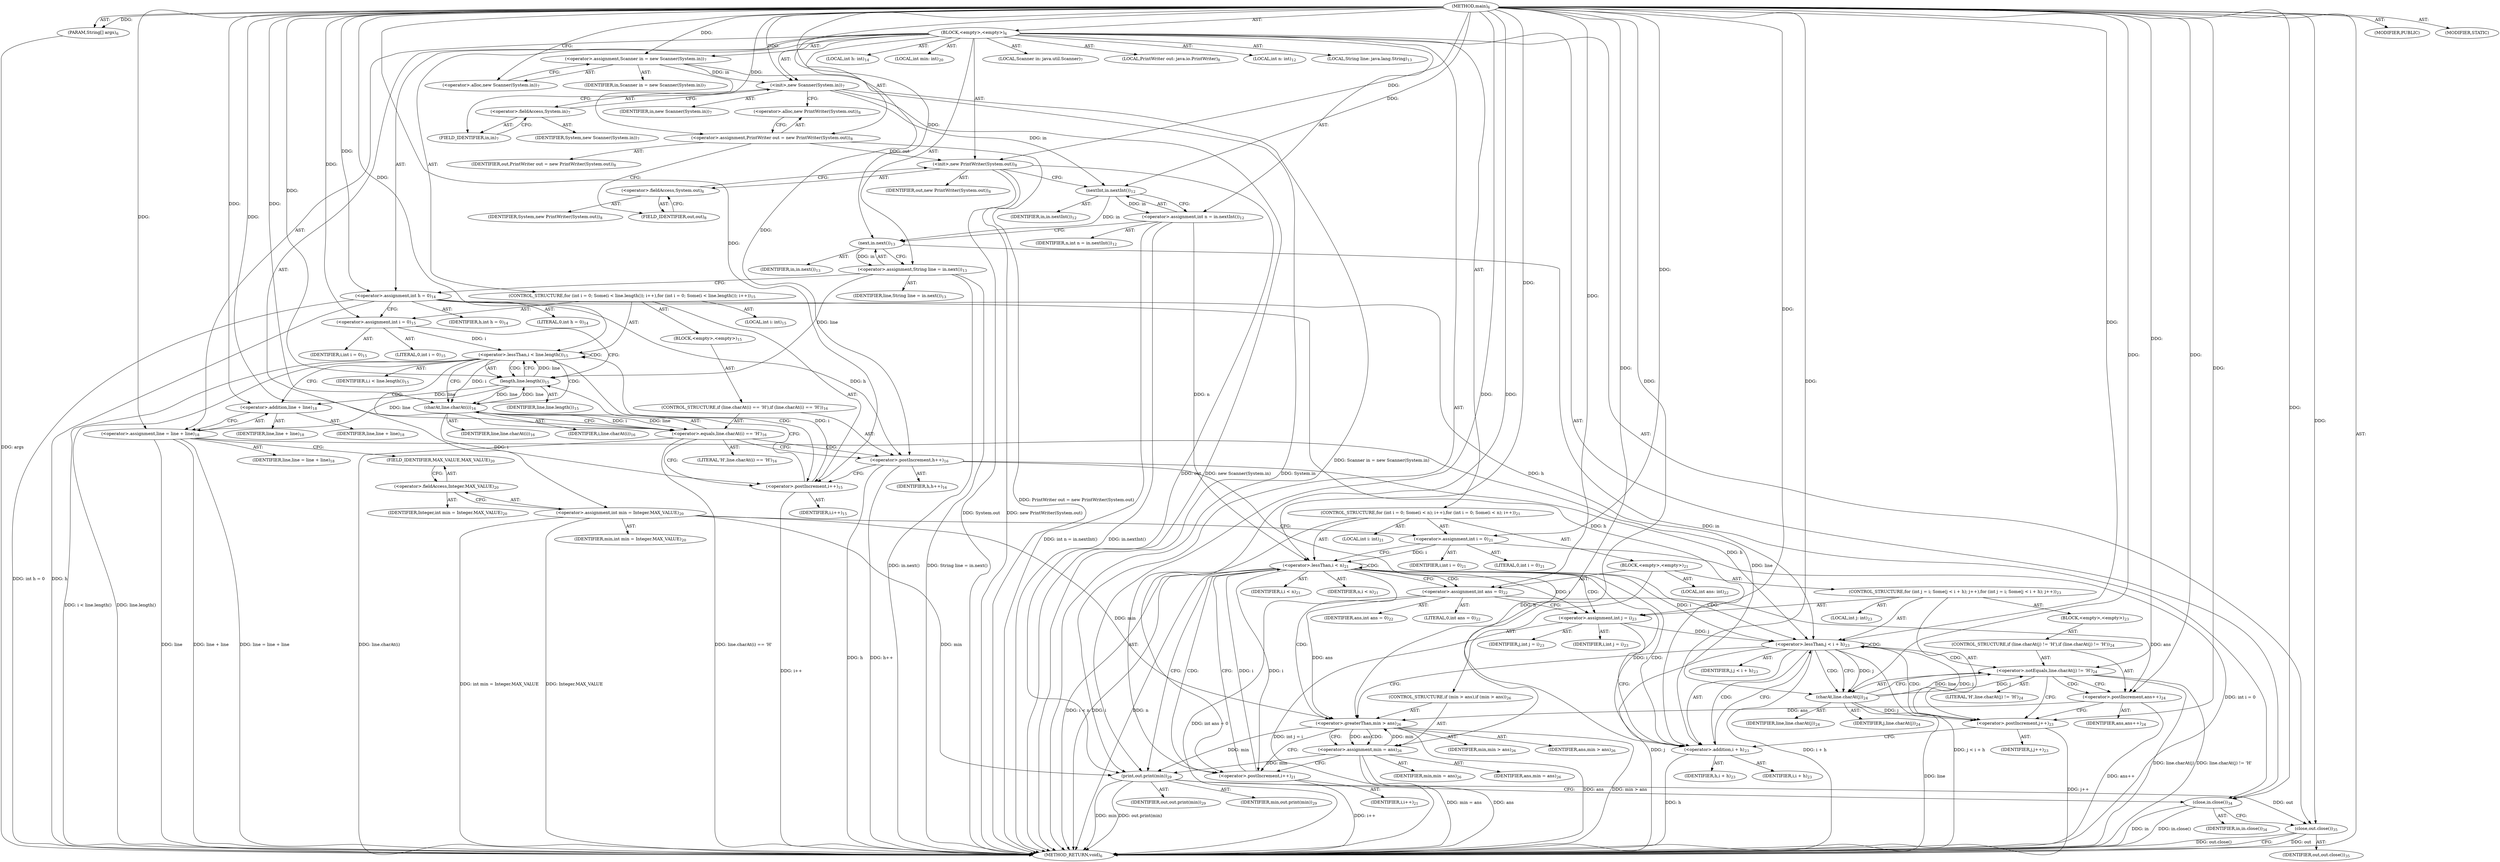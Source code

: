 digraph "main" {  
"21" [label = <(METHOD,main)<SUB>6</SUB>> ]
"22" [label = <(PARAM,String[] args)<SUB>6</SUB>> ]
"23" [label = <(BLOCK,&lt;empty&gt;,&lt;empty&gt;)<SUB>6</SUB>> ]
"4" [label = <(LOCAL,Scanner in: java.util.Scanner)<SUB>7</SUB>> ]
"24" [label = <(&lt;operator&gt;.assignment,Scanner in = new Scanner(System.in))<SUB>7</SUB>> ]
"25" [label = <(IDENTIFIER,in,Scanner in = new Scanner(System.in))<SUB>7</SUB>> ]
"26" [label = <(&lt;operator&gt;.alloc,new Scanner(System.in))<SUB>7</SUB>> ]
"27" [label = <(&lt;init&gt;,new Scanner(System.in))<SUB>7</SUB>> ]
"3" [label = <(IDENTIFIER,in,new Scanner(System.in))<SUB>7</SUB>> ]
"28" [label = <(&lt;operator&gt;.fieldAccess,System.in)<SUB>7</SUB>> ]
"29" [label = <(IDENTIFIER,System,new Scanner(System.in))<SUB>7</SUB>> ]
"30" [label = <(FIELD_IDENTIFIER,in,in)<SUB>7</SUB>> ]
"6" [label = <(LOCAL,PrintWriter out: java.io.PrintWriter)<SUB>8</SUB>> ]
"31" [label = <(&lt;operator&gt;.assignment,PrintWriter out = new PrintWriter(System.out))<SUB>8</SUB>> ]
"32" [label = <(IDENTIFIER,out,PrintWriter out = new PrintWriter(System.out))<SUB>8</SUB>> ]
"33" [label = <(&lt;operator&gt;.alloc,new PrintWriter(System.out))<SUB>8</SUB>> ]
"34" [label = <(&lt;init&gt;,new PrintWriter(System.out))<SUB>8</SUB>> ]
"5" [label = <(IDENTIFIER,out,new PrintWriter(System.out))<SUB>8</SUB>> ]
"35" [label = <(&lt;operator&gt;.fieldAccess,System.out)<SUB>8</SUB>> ]
"36" [label = <(IDENTIFIER,System,new PrintWriter(System.out))<SUB>8</SUB>> ]
"37" [label = <(FIELD_IDENTIFIER,out,out)<SUB>8</SUB>> ]
"38" [label = <(LOCAL,int n: int)<SUB>12</SUB>> ]
"39" [label = <(&lt;operator&gt;.assignment,int n = in.nextInt())<SUB>12</SUB>> ]
"40" [label = <(IDENTIFIER,n,int n = in.nextInt())<SUB>12</SUB>> ]
"41" [label = <(nextInt,in.nextInt())<SUB>12</SUB>> ]
"42" [label = <(IDENTIFIER,in,in.nextInt())<SUB>12</SUB>> ]
"43" [label = <(LOCAL,String line: java.lang.String)<SUB>13</SUB>> ]
"44" [label = <(&lt;operator&gt;.assignment,String line = in.next())<SUB>13</SUB>> ]
"45" [label = <(IDENTIFIER,line,String line = in.next())<SUB>13</SUB>> ]
"46" [label = <(next,in.next())<SUB>13</SUB>> ]
"47" [label = <(IDENTIFIER,in,in.next())<SUB>13</SUB>> ]
"48" [label = <(LOCAL,int h: int)<SUB>14</SUB>> ]
"49" [label = <(&lt;operator&gt;.assignment,int h = 0)<SUB>14</SUB>> ]
"50" [label = <(IDENTIFIER,h,int h = 0)<SUB>14</SUB>> ]
"51" [label = <(LITERAL,0,int h = 0)<SUB>14</SUB>> ]
"52" [label = <(CONTROL_STRUCTURE,for (int i = 0; Some(i &lt; line.length()); i++),for (int i = 0; Some(i &lt; line.length()); i++))<SUB>15</SUB>> ]
"53" [label = <(LOCAL,int i: int)<SUB>15</SUB>> ]
"54" [label = <(&lt;operator&gt;.assignment,int i = 0)<SUB>15</SUB>> ]
"55" [label = <(IDENTIFIER,i,int i = 0)<SUB>15</SUB>> ]
"56" [label = <(LITERAL,0,int i = 0)<SUB>15</SUB>> ]
"57" [label = <(&lt;operator&gt;.lessThan,i &lt; line.length())<SUB>15</SUB>> ]
"58" [label = <(IDENTIFIER,i,i &lt; line.length())<SUB>15</SUB>> ]
"59" [label = <(length,line.length())<SUB>15</SUB>> ]
"60" [label = <(IDENTIFIER,line,line.length())<SUB>15</SUB>> ]
"61" [label = <(&lt;operator&gt;.postIncrement,i++)<SUB>15</SUB>> ]
"62" [label = <(IDENTIFIER,i,i++)<SUB>15</SUB>> ]
"63" [label = <(BLOCK,&lt;empty&gt;,&lt;empty&gt;)<SUB>15</SUB>> ]
"64" [label = <(CONTROL_STRUCTURE,if (line.charAt(i) == 'H'),if (line.charAt(i) == 'H'))<SUB>16</SUB>> ]
"65" [label = <(&lt;operator&gt;.equals,line.charAt(i) == 'H')<SUB>16</SUB>> ]
"66" [label = <(charAt,line.charAt(i))<SUB>16</SUB>> ]
"67" [label = <(IDENTIFIER,line,line.charAt(i))<SUB>16</SUB>> ]
"68" [label = <(IDENTIFIER,i,line.charAt(i))<SUB>16</SUB>> ]
"69" [label = <(LITERAL,'H',line.charAt(i) == 'H')<SUB>16</SUB>> ]
"70" [label = <(&lt;operator&gt;.postIncrement,h++)<SUB>16</SUB>> ]
"71" [label = <(IDENTIFIER,h,h++)<SUB>16</SUB>> ]
"72" [label = <(&lt;operator&gt;.assignment,line = line + line)<SUB>18</SUB>> ]
"73" [label = <(IDENTIFIER,line,line = line + line)<SUB>18</SUB>> ]
"74" [label = <(&lt;operator&gt;.addition,line + line)<SUB>18</SUB>> ]
"75" [label = <(IDENTIFIER,line,line + line)<SUB>18</SUB>> ]
"76" [label = <(IDENTIFIER,line,line + line)<SUB>18</SUB>> ]
"77" [label = <(LOCAL,int min: int)<SUB>20</SUB>> ]
"78" [label = <(&lt;operator&gt;.assignment,int min = Integer.MAX_VALUE)<SUB>20</SUB>> ]
"79" [label = <(IDENTIFIER,min,int min = Integer.MAX_VALUE)<SUB>20</SUB>> ]
"80" [label = <(&lt;operator&gt;.fieldAccess,Integer.MAX_VALUE)<SUB>20</SUB>> ]
"81" [label = <(IDENTIFIER,Integer,int min = Integer.MAX_VALUE)<SUB>20</SUB>> ]
"82" [label = <(FIELD_IDENTIFIER,MAX_VALUE,MAX_VALUE)<SUB>20</SUB>> ]
"83" [label = <(CONTROL_STRUCTURE,for (int i = 0; Some(i &lt; n); i++),for (int i = 0; Some(i &lt; n); i++))<SUB>21</SUB>> ]
"84" [label = <(LOCAL,int i: int)<SUB>21</SUB>> ]
"85" [label = <(&lt;operator&gt;.assignment,int i = 0)<SUB>21</SUB>> ]
"86" [label = <(IDENTIFIER,i,int i = 0)<SUB>21</SUB>> ]
"87" [label = <(LITERAL,0,int i = 0)<SUB>21</SUB>> ]
"88" [label = <(&lt;operator&gt;.lessThan,i &lt; n)<SUB>21</SUB>> ]
"89" [label = <(IDENTIFIER,i,i &lt; n)<SUB>21</SUB>> ]
"90" [label = <(IDENTIFIER,n,i &lt; n)<SUB>21</SUB>> ]
"91" [label = <(&lt;operator&gt;.postIncrement,i++)<SUB>21</SUB>> ]
"92" [label = <(IDENTIFIER,i,i++)<SUB>21</SUB>> ]
"93" [label = <(BLOCK,&lt;empty&gt;,&lt;empty&gt;)<SUB>21</SUB>> ]
"94" [label = <(LOCAL,int ans: int)<SUB>22</SUB>> ]
"95" [label = <(&lt;operator&gt;.assignment,int ans = 0)<SUB>22</SUB>> ]
"96" [label = <(IDENTIFIER,ans,int ans = 0)<SUB>22</SUB>> ]
"97" [label = <(LITERAL,0,int ans = 0)<SUB>22</SUB>> ]
"98" [label = <(CONTROL_STRUCTURE,for (int j = i; Some(j &lt; i + h); j++),for (int j = i; Some(j &lt; i + h); j++))<SUB>23</SUB>> ]
"99" [label = <(LOCAL,int j: int)<SUB>23</SUB>> ]
"100" [label = <(&lt;operator&gt;.assignment,int j = i)<SUB>23</SUB>> ]
"101" [label = <(IDENTIFIER,j,int j = i)<SUB>23</SUB>> ]
"102" [label = <(IDENTIFIER,i,int j = i)<SUB>23</SUB>> ]
"103" [label = <(&lt;operator&gt;.lessThan,j &lt; i + h)<SUB>23</SUB>> ]
"104" [label = <(IDENTIFIER,j,j &lt; i + h)<SUB>23</SUB>> ]
"105" [label = <(&lt;operator&gt;.addition,i + h)<SUB>23</SUB>> ]
"106" [label = <(IDENTIFIER,i,i + h)<SUB>23</SUB>> ]
"107" [label = <(IDENTIFIER,h,i + h)<SUB>23</SUB>> ]
"108" [label = <(&lt;operator&gt;.postIncrement,j++)<SUB>23</SUB>> ]
"109" [label = <(IDENTIFIER,j,j++)<SUB>23</SUB>> ]
"110" [label = <(BLOCK,&lt;empty&gt;,&lt;empty&gt;)<SUB>23</SUB>> ]
"111" [label = <(CONTROL_STRUCTURE,if (line.charAt(j) != 'H'),if (line.charAt(j) != 'H'))<SUB>24</SUB>> ]
"112" [label = <(&lt;operator&gt;.notEquals,line.charAt(j) != 'H')<SUB>24</SUB>> ]
"113" [label = <(charAt,line.charAt(j))<SUB>24</SUB>> ]
"114" [label = <(IDENTIFIER,line,line.charAt(j))<SUB>24</SUB>> ]
"115" [label = <(IDENTIFIER,j,line.charAt(j))<SUB>24</SUB>> ]
"116" [label = <(LITERAL,'H',line.charAt(j) != 'H')<SUB>24</SUB>> ]
"117" [label = <(&lt;operator&gt;.postIncrement,ans++)<SUB>24</SUB>> ]
"118" [label = <(IDENTIFIER,ans,ans++)<SUB>24</SUB>> ]
"119" [label = <(CONTROL_STRUCTURE,if (min &gt; ans),if (min &gt; ans))<SUB>26</SUB>> ]
"120" [label = <(&lt;operator&gt;.greaterThan,min &gt; ans)<SUB>26</SUB>> ]
"121" [label = <(IDENTIFIER,min,min &gt; ans)<SUB>26</SUB>> ]
"122" [label = <(IDENTIFIER,ans,min &gt; ans)<SUB>26</SUB>> ]
"123" [label = <(&lt;operator&gt;.assignment,min = ans)<SUB>26</SUB>> ]
"124" [label = <(IDENTIFIER,min,min = ans)<SUB>26</SUB>> ]
"125" [label = <(IDENTIFIER,ans,min = ans)<SUB>26</SUB>> ]
"126" [label = <(print,out.print(min))<SUB>29</SUB>> ]
"127" [label = <(IDENTIFIER,out,out.print(min))<SUB>29</SUB>> ]
"128" [label = <(IDENTIFIER,min,out.print(min))<SUB>29</SUB>> ]
"129" [label = <(close,in.close())<SUB>34</SUB>> ]
"130" [label = <(IDENTIFIER,in,in.close())<SUB>34</SUB>> ]
"131" [label = <(close,out.close())<SUB>35</SUB>> ]
"132" [label = <(IDENTIFIER,out,out.close())<SUB>35</SUB>> ]
"133" [label = <(MODIFIER,PUBLIC)> ]
"134" [label = <(MODIFIER,STATIC)> ]
"135" [label = <(METHOD_RETURN,void)<SUB>6</SUB>> ]
  "21" -> "22"  [ label = "AST: "] 
  "21" -> "23"  [ label = "AST: "] 
  "21" -> "133"  [ label = "AST: "] 
  "21" -> "134"  [ label = "AST: "] 
  "21" -> "135"  [ label = "AST: "] 
  "23" -> "4"  [ label = "AST: "] 
  "23" -> "24"  [ label = "AST: "] 
  "23" -> "27"  [ label = "AST: "] 
  "23" -> "6"  [ label = "AST: "] 
  "23" -> "31"  [ label = "AST: "] 
  "23" -> "34"  [ label = "AST: "] 
  "23" -> "38"  [ label = "AST: "] 
  "23" -> "39"  [ label = "AST: "] 
  "23" -> "43"  [ label = "AST: "] 
  "23" -> "44"  [ label = "AST: "] 
  "23" -> "48"  [ label = "AST: "] 
  "23" -> "49"  [ label = "AST: "] 
  "23" -> "52"  [ label = "AST: "] 
  "23" -> "72"  [ label = "AST: "] 
  "23" -> "77"  [ label = "AST: "] 
  "23" -> "78"  [ label = "AST: "] 
  "23" -> "83"  [ label = "AST: "] 
  "23" -> "126"  [ label = "AST: "] 
  "23" -> "129"  [ label = "AST: "] 
  "23" -> "131"  [ label = "AST: "] 
  "24" -> "25"  [ label = "AST: "] 
  "24" -> "26"  [ label = "AST: "] 
  "27" -> "3"  [ label = "AST: "] 
  "27" -> "28"  [ label = "AST: "] 
  "28" -> "29"  [ label = "AST: "] 
  "28" -> "30"  [ label = "AST: "] 
  "31" -> "32"  [ label = "AST: "] 
  "31" -> "33"  [ label = "AST: "] 
  "34" -> "5"  [ label = "AST: "] 
  "34" -> "35"  [ label = "AST: "] 
  "35" -> "36"  [ label = "AST: "] 
  "35" -> "37"  [ label = "AST: "] 
  "39" -> "40"  [ label = "AST: "] 
  "39" -> "41"  [ label = "AST: "] 
  "41" -> "42"  [ label = "AST: "] 
  "44" -> "45"  [ label = "AST: "] 
  "44" -> "46"  [ label = "AST: "] 
  "46" -> "47"  [ label = "AST: "] 
  "49" -> "50"  [ label = "AST: "] 
  "49" -> "51"  [ label = "AST: "] 
  "52" -> "53"  [ label = "AST: "] 
  "52" -> "54"  [ label = "AST: "] 
  "52" -> "57"  [ label = "AST: "] 
  "52" -> "61"  [ label = "AST: "] 
  "52" -> "63"  [ label = "AST: "] 
  "54" -> "55"  [ label = "AST: "] 
  "54" -> "56"  [ label = "AST: "] 
  "57" -> "58"  [ label = "AST: "] 
  "57" -> "59"  [ label = "AST: "] 
  "59" -> "60"  [ label = "AST: "] 
  "61" -> "62"  [ label = "AST: "] 
  "63" -> "64"  [ label = "AST: "] 
  "64" -> "65"  [ label = "AST: "] 
  "64" -> "70"  [ label = "AST: "] 
  "65" -> "66"  [ label = "AST: "] 
  "65" -> "69"  [ label = "AST: "] 
  "66" -> "67"  [ label = "AST: "] 
  "66" -> "68"  [ label = "AST: "] 
  "70" -> "71"  [ label = "AST: "] 
  "72" -> "73"  [ label = "AST: "] 
  "72" -> "74"  [ label = "AST: "] 
  "74" -> "75"  [ label = "AST: "] 
  "74" -> "76"  [ label = "AST: "] 
  "78" -> "79"  [ label = "AST: "] 
  "78" -> "80"  [ label = "AST: "] 
  "80" -> "81"  [ label = "AST: "] 
  "80" -> "82"  [ label = "AST: "] 
  "83" -> "84"  [ label = "AST: "] 
  "83" -> "85"  [ label = "AST: "] 
  "83" -> "88"  [ label = "AST: "] 
  "83" -> "91"  [ label = "AST: "] 
  "83" -> "93"  [ label = "AST: "] 
  "85" -> "86"  [ label = "AST: "] 
  "85" -> "87"  [ label = "AST: "] 
  "88" -> "89"  [ label = "AST: "] 
  "88" -> "90"  [ label = "AST: "] 
  "91" -> "92"  [ label = "AST: "] 
  "93" -> "94"  [ label = "AST: "] 
  "93" -> "95"  [ label = "AST: "] 
  "93" -> "98"  [ label = "AST: "] 
  "93" -> "119"  [ label = "AST: "] 
  "95" -> "96"  [ label = "AST: "] 
  "95" -> "97"  [ label = "AST: "] 
  "98" -> "99"  [ label = "AST: "] 
  "98" -> "100"  [ label = "AST: "] 
  "98" -> "103"  [ label = "AST: "] 
  "98" -> "108"  [ label = "AST: "] 
  "98" -> "110"  [ label = "AST: "] 
  "100" -> "101"  [ label = "AST: "] 
  "100" -> "102"  [ label = "AST: "] 
  "103" -> "104"  [ label = "AST: "] 
  "103" -> "105"  [ label = "AST: "] 
  "105" -> "106"  [ label = "AST: "] 
  "105" -> "107"  [ label = "AST: "] 
  "108" -> "109"  [ label = "AST: "] 
  "110" -> "111"  [ label = "AST: "] 
  "111" -> "112"  [ label = "AST: "] 
  "111" -> "117"  [ label = "AST: "] 
  "112" -> "113"  [ label = "AST: "] 
  "112" -> "116"  [ label = "AST: "] 
  "113" -> "114"  [ label = "AST: "] 
  "113" -> "115"  [ label = "AST: "] 
  "117" -> "118"  [ label = "AST: "] 
  "119" -> "120"  [ label = "AST: "] 
  "119" -> "123"  [ label = "AST: "] 
  "120" -> "121"  [ label = "AST: "] 
  "120" -> "122"  [ label = "AST: "] 
  "123" -> "124"  [ label = "AST: "] 
  "123" -> "125"  [ label = "AST: "] 
  "126" -> "127"  [ label = "AST: "] 
  "126" -> "128"  [ label = "AST: "] 
  "129" -> "130"  [ label = "AST: "] 
  "131" -> "132"  [ label = "AST: "] 
  "24" -> "30"  [ label = "CFG: "] 
  "27" -> "33"  [ label = "CFG: "] 
  "31" -> "37"  [ label = "CFG: "] 
  "34" -> "41"  [ label = "CFG: "] 
  "39" -> "46"  [ label = "CFG: "] 
  "44" -> "49"  [ label = "CFG: "] 
  "49" -> "54"  [ label = "CFG: "] 
  "72" -> "82"  [ label = "CFG: "] 
  "78" -> "85"  [ label = "CFG: "] 
  "126" -> "129"  [ label = "CFG: "] 
  "129" -> "131"  [ label = "CFG: "] 
  "131" -> "135"  [ label = "CFG: "] 
  "26" -> "24"  [ label = "CFG: "] 
  "28" -> "27"  [ label = "CFG: "] 
  "33" -> "31"  [ label = "CFG: "] 
  "35" -> "34"  [ label = "CFG: "] 
  "41" -> "39"  [ label = "CFG: "] 
  "46" -> "44"  [ label = "CFG: "] 
  "54" -> "59"  [ label = "CFG: "] 
  "57" -> "66"  [ label = "CFG: "] 
  "57" -> "74"  [ label = "CFG: "] 
  "61" -> "59"  [ label = "CFG: "] 
  "74" -> "72"  [ label = "CFG: "] 
  "80" -> "78"  [ label = "CFG: "] 
  "85" -> "88"  [ label = "CFG: "] 
  "88" -> "95"  [ label = "CFG: "] 
  "88" -> "126"  [ label = "CFG: "] 
  "91" -> "88"  [ label = "CFG: "] 
  "30" -> "28"  [ label = "CFG: "] 
  "37" -> "35"  [ label = "CFG: "] 
  "59" -> "57"  [ label = "CFG: "] 
  "82" -> "80"  [ label = "CFG: "] 
  "95" -> "100"  [ label = "CFG: "] 
  "65" -> "70"  [ label = "CFG: "] 
  "65" -> "61"  [ label = "CFG: "] 
  "70" -> "61"  [ label = "CFG: "] 
  "100" -> "105"  [ label = "CFG: "] 
  "103" -> "113"  [ label = "CFG: "] 
  "103" -> "120"  [ label = "CFG: "] 
  "108" -> "105"  [ label = "CFG: "] 
  "120" -> "123"  [ label = "CFG: "] 
  "120" -> "91"  [ label = "CFG: "] 
  "123" -> "91"  [ label = "CFG: "] 
  "66" -> "65"  [ label = "CFG: "] 
  "105" -> "103"  [ label = "CFG: "] 
  "112" -> "117"  [ label = "CFG: "] 
  "112" -> "108"  [ label = "CFG: "] 
  "117" -> "108"  [ label = "CFG: "] 
  "113" -> "112"  [ label = "CFG: "] 
  "21" -> "26"  [ label = "CFG: "] 
  "22" -> "135"  [ label = "DDG: args"] 
  "24" -> "135"  [ label = "DDG: Scanner in = new Scanner(System.in)"] 
  "27" -> "135"  [ label = "DDG: System.in"] 
  "27" -> "135"  [ label = "DDG: new Scanner(System.in)"] 
  "31" -> "135"  [ label = "DDG: PrintWriter out = new PrintWriter(System.out)"] 
  "34" -> "135"  [ label = "DDG: System.out"] 
  "34" -> "135"  [ label = "DDG: new PrintWriter(System.out)"] 
  "39" -> "135"  [ label = "DDG: in.nextInt()"] 
  "39" -> "135"  [ label = "DDG: int n = in.nextInt()"] 
  "44" -> "135"  [ label = "DDG: in.next()"] 
  "44" -> "135"  [ label = "DDG: String line = in.next()"] 
  "49" -> "135"  [ label = "DDG: h"] 
  "49" -> "135"  [ label = "DDG: int h = 0"] 
  "57" -> "135"  [ label = "DDG: line.length()"] 
  "57" -> "135"  [ label = "DDG: i &lt; line.length()"] 
  "72" -> "135"  [ label = "DDG: line"] 
  "72" -> "135"  [ label = "DDG: line + line"] 
  "72" -> "135"  [ label = "DDG: line = line + line"] 
  "78" -> "135"  [ label = "DDG: Integer.MAX_VALUE"] 
  "78" -> "135"  [ label = "DDG: int min = Integer.MAX_VALUE"] 
  "85" -> "135"  [ label = "DDG: int i = 0"] 
  "88" -> "135"  [ label = "DDG: i"] 
  "88" -> "135"  [ label = "DDG: n"] 
  "88" -> "135"  [ label = "DDG: i &lt; n"] 
  "126" -> "135"  [ label = "DDG: min"] 
  "126" -> "135"  [ label = "DDG: out.print(min)"] 
  "129" -> "135"  [ label = "DDG: in"] 
  "129" -> "135"  [ label = "DDG: in.close()"] 
  "131" -> "135"  [ label = "DDG: out"] 
  "131" -> "135"  [ label = "DDG: out.close()"] 
  "95" -> "135"  [ label = "DDG: int ans = 0"] 
  "100" -> "135"  [ label = "DDG: int j = i"] 
  "103" -> "135"  [ label = "DDG: j"] 
  "105" -> "135"  [ label = "DDG: h"] 
  "103" -> "135"  [ label = "DDG: i + h"] 
  "103" -> "135"  [ label = "DDG: j &lt; i + h"] 
  "120" -> "135"  [ label = "DDG: ans"] 
  "120" -> "135"  [ label = "DDG: min &gt; ans"] 
  "123" -> "135"  [ label = "DDG: ans"] 
  "123" -> "135"  [ label = "DDG: min = ans"] 
  "91" -> "135"  [ label = "DDG: i++"] 
  "113" -> "135"  [ label = "DDG: line"] 
  "112" -> "135"  [ label = "DDG: line.charAt(j)"] 
  "112" -> "135"  [ label = "DDG: line.charAt(j) != 'H'"] 
  "117" -> "135"  [ label = "DDG: ans++"] 
  "108" -> "135"  [ label = "DDG: j++"] 
  "65" -> "135"  [ label = "DDG: line.charAt(i)"] 
  "65" -> "135"  [ label = "DDG: line.charAt(i) == 'H'"] 
  "70" -> "135"  [ label = "DDG: h"] 
  "70" -> "135"  [ label = "DDG: h++"] 
  "61" -> "135"  [ label = "DDG: i++"] 
  "21" -> "22"  [ label = "DDG: "] 
  "21" -> "24"  [ label = "DDG: "] 
  "21" -> "31"  [ label = "DDG: "] 
  "41" -> "39"  [ label = "DDG: in"] 
  "46" -> "44"  [ label = "DDG: in"] 
  "21" -> "49"  [ label = "DDG: "] 
  "59" -> "72"  [ label = "DDG: line"] 
  "21" -> "72"  [ label = "DDG: "] 
  "24" -> "27"  [ label = "DDG: in"] 
  "21" -> "27"  [ label = "DDG: "] 
  "31" -> "34"  [ label = "DDG: out"] 
  "21" -> "34"  [ label = "DDG: "] 
  "21" -> "54"  [ label = "DDG: "] 
  "21" -> "85"  [ label = "DDG: "] 
  "34" -> "126"  [ label = "DDG: out"] 
  "21" -> "126"  [ label = "DDG: "] 
  "78" -> "126"  [ label = "DDG: min"] 
  "120" -> "126"  [ label = "DDG: min"] 
  "123" -> "126"  [ label = "DDG: min"] 
  "46" -> "129"  [ label = "DDG: in"] 
  "21" -> "129"  [ label = "DDG: "] 
  "126" -> "131"  [ label = "DDG: out"] 
  "21" -> "131"  [ label = "DDG: "] 
  "27" -> "41"  [ label = "DDG: in"] 
  "21" -> "41"  [ label = "DDG: "] 
  "41" -> "46"  [ label = "DDG: in"] 
  "21" -> "46"  [ label = "DDG: "] 
  "54" -> "57"  [ label = "DDG: i"] 
  "61" -> "57"  [ label = "DDG: i"] 
  "21" -> "57"  [ label = "DDG: "] 
  "59" -> "57"  [ label = "DDG: line"] 
  "66" -> "61"  [ label = "DDG: i"] 
  "21" -> "61"  [ label = "DDG: "] 
  "59" -> "74"  [ label = "DDG: line"] 
  "21" -> "74"  [ label = "DDG: "] 
  "85" -> "88"  [ label = "DDG: i"] 
  "91" -> "88"  [ label = "DDG: i"] 
  "21" -> "88"  [ label = "DDG: "] 
  "39" -> "88"  [ label = "DDG: n"] 
  "21" -> "91"  [ label = "DDG: "] 
  "88" -> "91"  [ label = "DDG: i"] 
  "21" -> "95"  [ label = "DDG: "] 
  "44" -> "59"  [ label = "DDG: line"] 
  "66" -> "59"  [ label = "DDG: line"] 
  "21" -> "59"  [ label = "DDG: "] 
  "88" -> "100"  [ label = "DDG: i"] 
  "21" -> "100"  [ label = "DDG: "] 
  "120" -> "123"  [ label = "DDG: ans"] 
  "21" -> "123"  [ label = "DDG: "] 
  "66" -> "65"  [ label = "DDG: line"] 
  "66" -> "65"  [ label = "DDG: i"] 
  "21" -> "65"  [ label = "DDG: "] 
  "49" -> "70"  [ label = "DDG: h"] 
  "21" -> "70"  [ label = "DDG: "] 
  "100" -> "103"  [ label = "DDG: j"] 
  "108" -> "103"  [ label = "DDG: j"] 
  "21" -> "103"  [ label = "DDG: "] 
  "88" -> "103"  [ label = "DDG: i"] 
  "49" -> "103"  [ label = "DDG: h"] 
  "70" -> "103"  [ label = "DDG: h"] 
  "113" -> "108"  [ label = "DDG: j"] 
  "21" -> "108"  [ label = "DDG: "] 
  "78" -> "120"  [ label = "DDG: min"] 
  "123" -> "120"  [ label = "DDG: min"] 
  "21" -> "120"  [ label = "DDG: "] 
  "95" -> "120"  [ label = "DDG: ans"] 
  "117" -> "120"  [ label = "DDG: ans"] 
  "59" -> "66"  [ label = "DDG: line"] 
  "21" -> "66"  [ label = "DDG: "] 
  "57" -> "66"  [ label = "DDG: i"] 
  "21" -> "105"  [ label = "DDG: "] 
  "88" -> "105"  [ label = "DDG: i"] 
  "49" -> "105"  [ label = "DDG: h"] 
  "70" -> "105"  [ label = "DDG: h"] 
  "113" -> "112"  [ label = "DDG: line"] 
  "113" -> "112"  [ label = "DDG: j"] 
  "21" -> "112"  [ label = "DDG: "] 
  "95" -> "117"  [ label = "DDG: ans"] 
  "21" -> "117"  [ label = "DDG: "] 
  "72" -> "113"  [ label = "DDG: line"] 
  "21" -> "113"  [ label = "DDG: "] 
  "103" -> "113"  [ label = "DDG: j"] 
  "57" -> "61"  [ label = "CDG: "] 
  "57" -> "57"  [ label = "CDG: "] 
  "57" -> "66"  [ label = "CDG: "] 
  "57" -> "65"  [ label = "CDG: "] 
  "57" -> "59"  [ label = "CDG: "] 
  "88" -> "120"  [ label = "CDG: "] 
  "88" -> "105"  [ label = "CDG: "] 
  "88" -> "100"  [ label = "CDG: "] 
  "88" -> "103"  [ label = "CDG: "] 
  "88" -> "88"  [ label = "CDG: "] 
  "88" -> "95"  [ label = "CDG: "] 
  "88" -> "91"  [ label = "CDG: "] 
  "65" -> "70"  [ label = "CDG: "] 
  "103" -> "113"  [ label = "CDG: "] 
  "103" -> "105"  [ label = "CDG: "] 
  "103" -> "103"  [ label = "CDG: "] 
  "103" -> "112"  [ label = "CDG: "] 
  "103" -> "108"  [ label = "CDG: "] 
  "120" -> "123"  [ label = "CDG: "] 
  "112" -> "117"  [ label = "CDG: "] 
}
